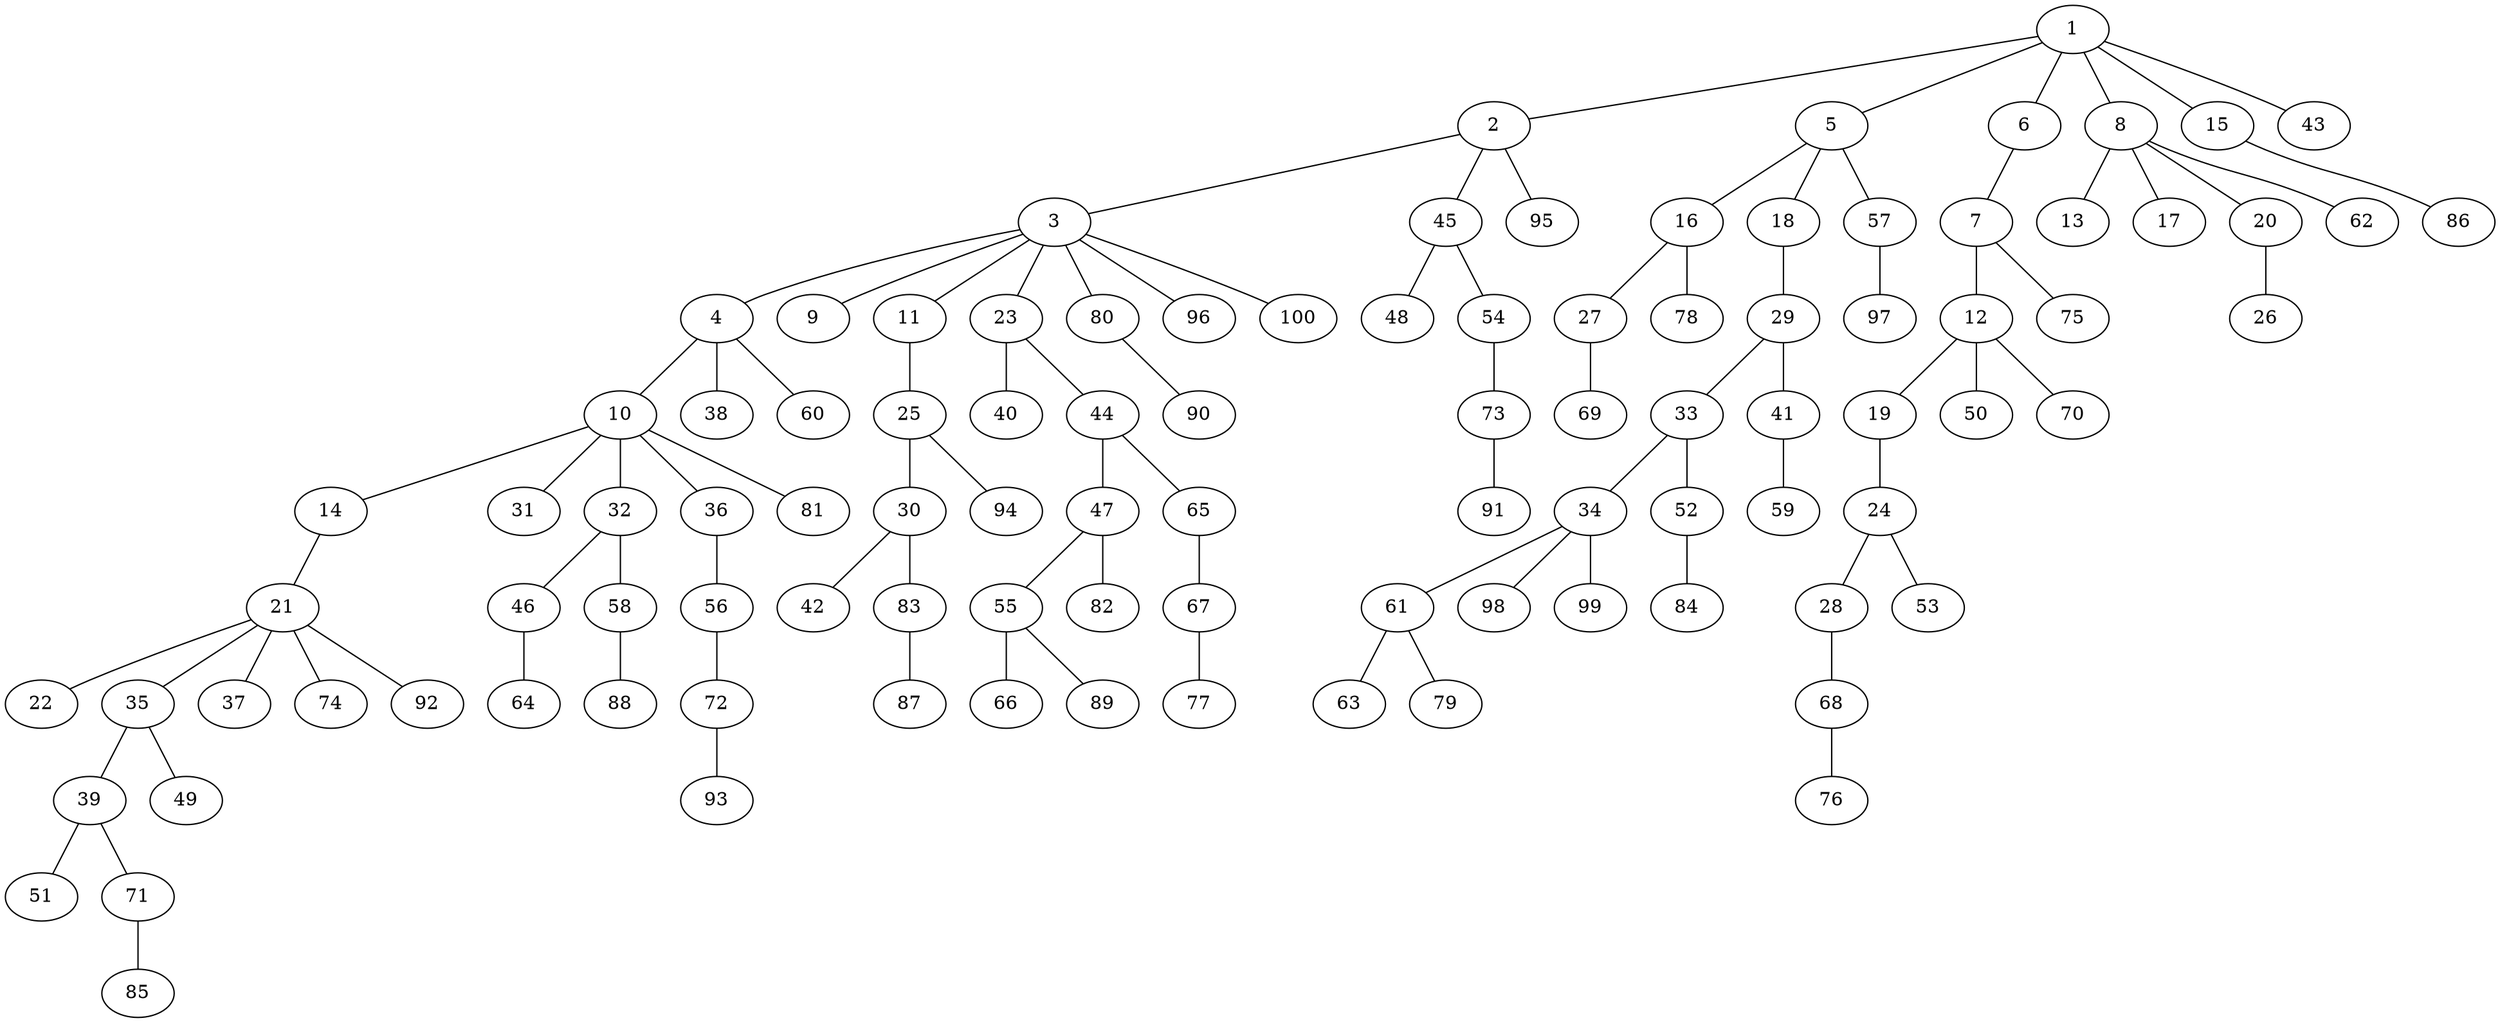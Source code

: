 graph graphname {1--2
1--5
1--6
1--8
1--15
1--43
2--3
2--45
2--95
3--4
3--9
3--11
3--23
3--80
3--96
3--100
4--10
4--38
4--60
5--16
5--18
5--57
6--7
7--12
7--75
8--13
8--17
8--20
8--62
10--14
10--31
10--32
10--36
10--81
11--25
12--19
12--50
12--70
14--21
15--86
16--27
16--78
18--29
19--24
20--26
21--22
21--35
21--37
21--74
21--92
23--40
23--44
24--28
24--53
25--30
25--94
27--69
28--68
29--33
29--41
30--42
30--83
32--46
32--58
33--34
33--52
34--61
34--98
34--99
35--39
35--49
36--56
39--51
39--71
41--59
44--47
44--65
45--48
45--54
46--64
47--55
47--82
52--84
54--73
55--66
55--89
56--72
57--97
58--88
61--63
61--79
65--67
67--77
68--76
71--85
72--93
73--91
80--90
83--87
}